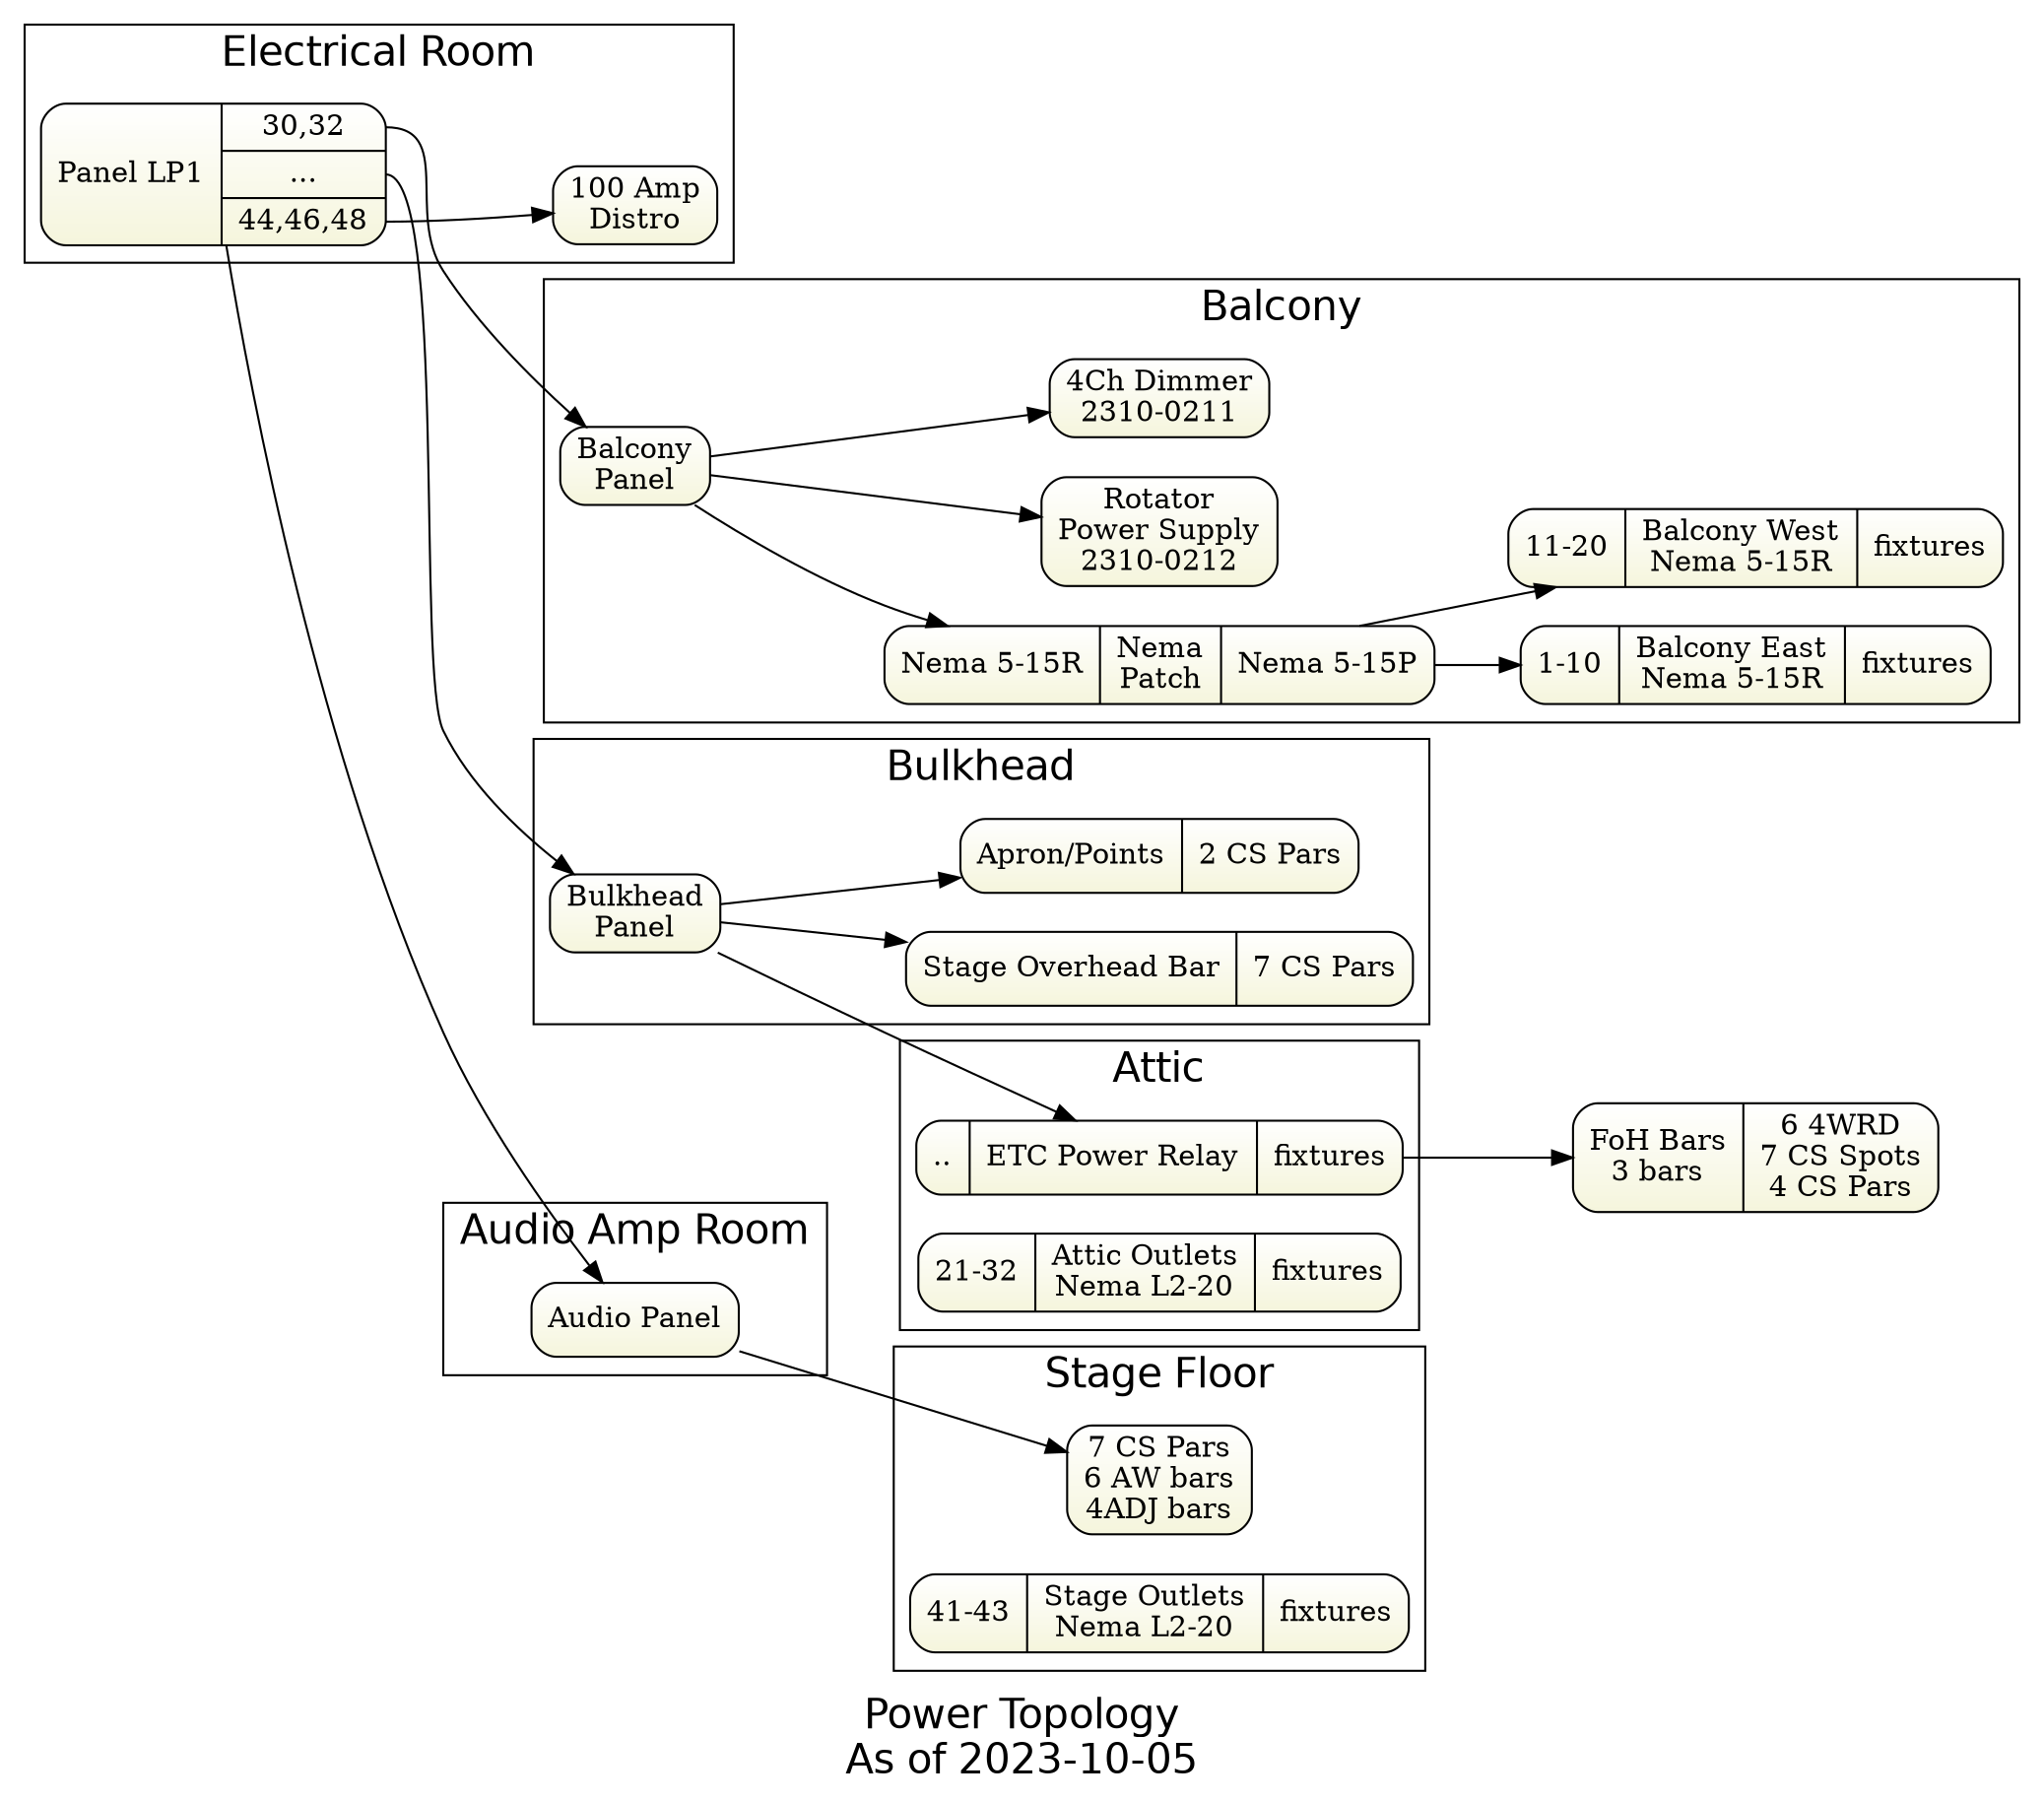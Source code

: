 digraph topology3 { 
graph [overlap = true, fontsize = 10, rankdir=LR
      tooltip="Lighting Power Topology",
      label="Power Topology\nAs of 2023-10-05"
      fontsize=20
      fontname = Helvetica]

node [shape=Mrecord, tooltip="" , 
      fillcolor="white:beige" , style=filled  
      gradientangle=270]
      
balconyeast  [label="{<i>1-10|{Balcony East\nNema 5-15R}|{ fixtures}}"]
balconywest  [label="{<i>11-20
		|{Balcony West\nNema 5-15R}
		|{ fixtures}}"]

fohbar       [label="{FoH Bars\n3 bars|6 4WRD\n7 CS Spots\n4 CS Pars}"]
topbar       [label="{Stage Overhead Bar|7 CS Pars}"]
points       [label="{Apron/Points|2 CS Pars}"]

etcrelay  [label="{<i>..|{ETC Power Relay}|{ fixtures}}"]

subgraph cluster_er { label="Electrical Room"
  lp1 [label="{{Panel LP1}|{ <o3032>30,32|<o2>...|<o4448>44,46,48}}"]
  distro [label="100 Amp\nDistro"]
}      

subgraph cluster_bal { label="Balcony"
  balcony     [label="Balcony\nPanel"]
  patch       [label="{<i>Nema 5-15R|{Nema\nPatch}|{ <o>Nema 5-15P}}"]
  balconyeast
  balconywest
  chromaq      [label="Rotator\nPower Supply\n2310-0212"] 
  dimmer0211   [label="4Ch Dimmer\n2310-0211"] 
}

balcony -> chromaq
balcony -> dimmer0211

balcony -> patch
patch -> balconywest
patch -> balconyeast

subgraph cluster_bulk { label="Bulkhead"
  bulkhead  [label="Bulkhead\nPanel"]
  topbar
  points
}

subgraph cluster_attic {label="Attic"
attic [label="{<i>21-32|{Attic Outlets\nNema L2-20}|{ fixtures}}"]
etcrelay
}

subgraph cluster_amp {label="Audio Amp Room"
   amppanel [label="Audio Panel"]
}

subgraph cluster_stage {label="Stage Floor"
  stagepars [label="7 CS Pars\n6 AW bars\n4ADJ bars"]
  stage     [label="{<i>41-43|{Stage Outlets\nNema L2-20}|{fixtures}}"]
}

amppanel -> stagepars

lp1:o2 -> bulkhead
lp1:o3032 -> balcony  
lp1:o4448 -> distro
 
lp1 -> amppanel

bulkhead -> topbar
bulkhead -> points
bulkhead -> etcrelay -> fohbar
  
 
}